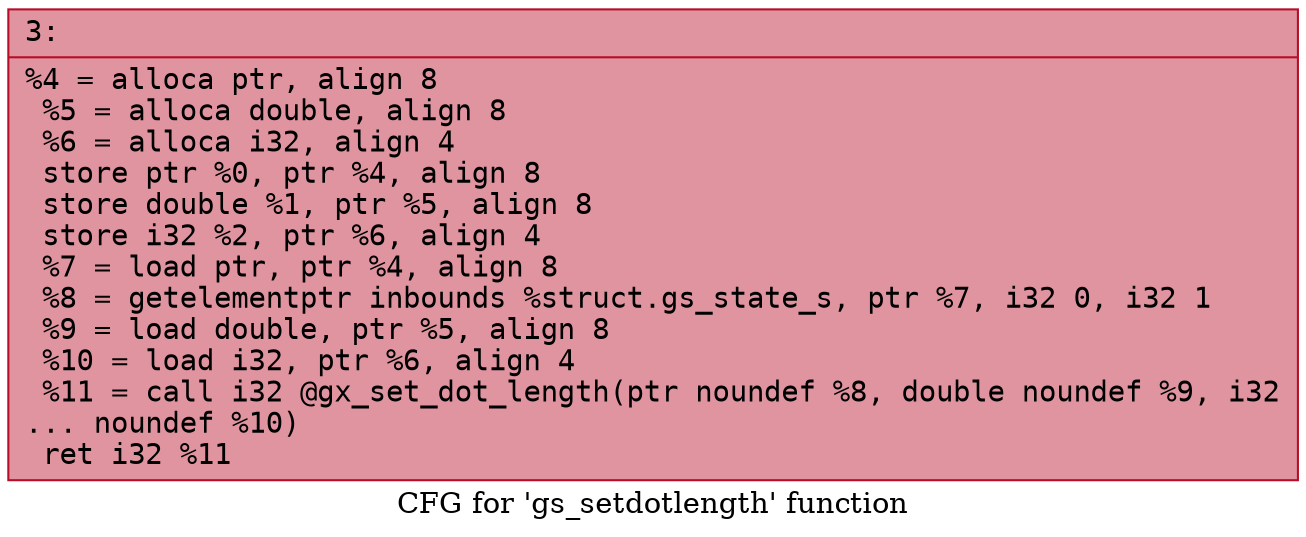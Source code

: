 digraph "CFG for 'gs_setdotlength' function" {
	label="CFG for 'gs_setdotlength' function";

	Node0x600003b1bcf0 [shape=record,color="#b70d28ff", style=filled, fillcolor="#b70d2870" fontname="Courier",label="{3:\l|  %4 = alloca ptr, align 8\l  %5 = alloca double, align 8\l  %6 = alloca i32, align 4\l  store ptr %0, ptr %4, align 8\l  store double %1, ptr %5, align 8\l  store i32 %2, ptr %6, align 4\l  %7 = load ptr, ptr %4, align 8\l  %8 = getelementptr inbounds %struct.gs_state_s, ptr %7, i32 0, i32 1\l  %9 = load double, ptr %5, align 8\l  %10 = load i32, ptr %6, align 4\l  %11 = call i32 @gx_set_dot_length(ptr noundef %8, double noundef %9, i32\l... noundef %10)\l  ret i32 %11\l}"];
}
